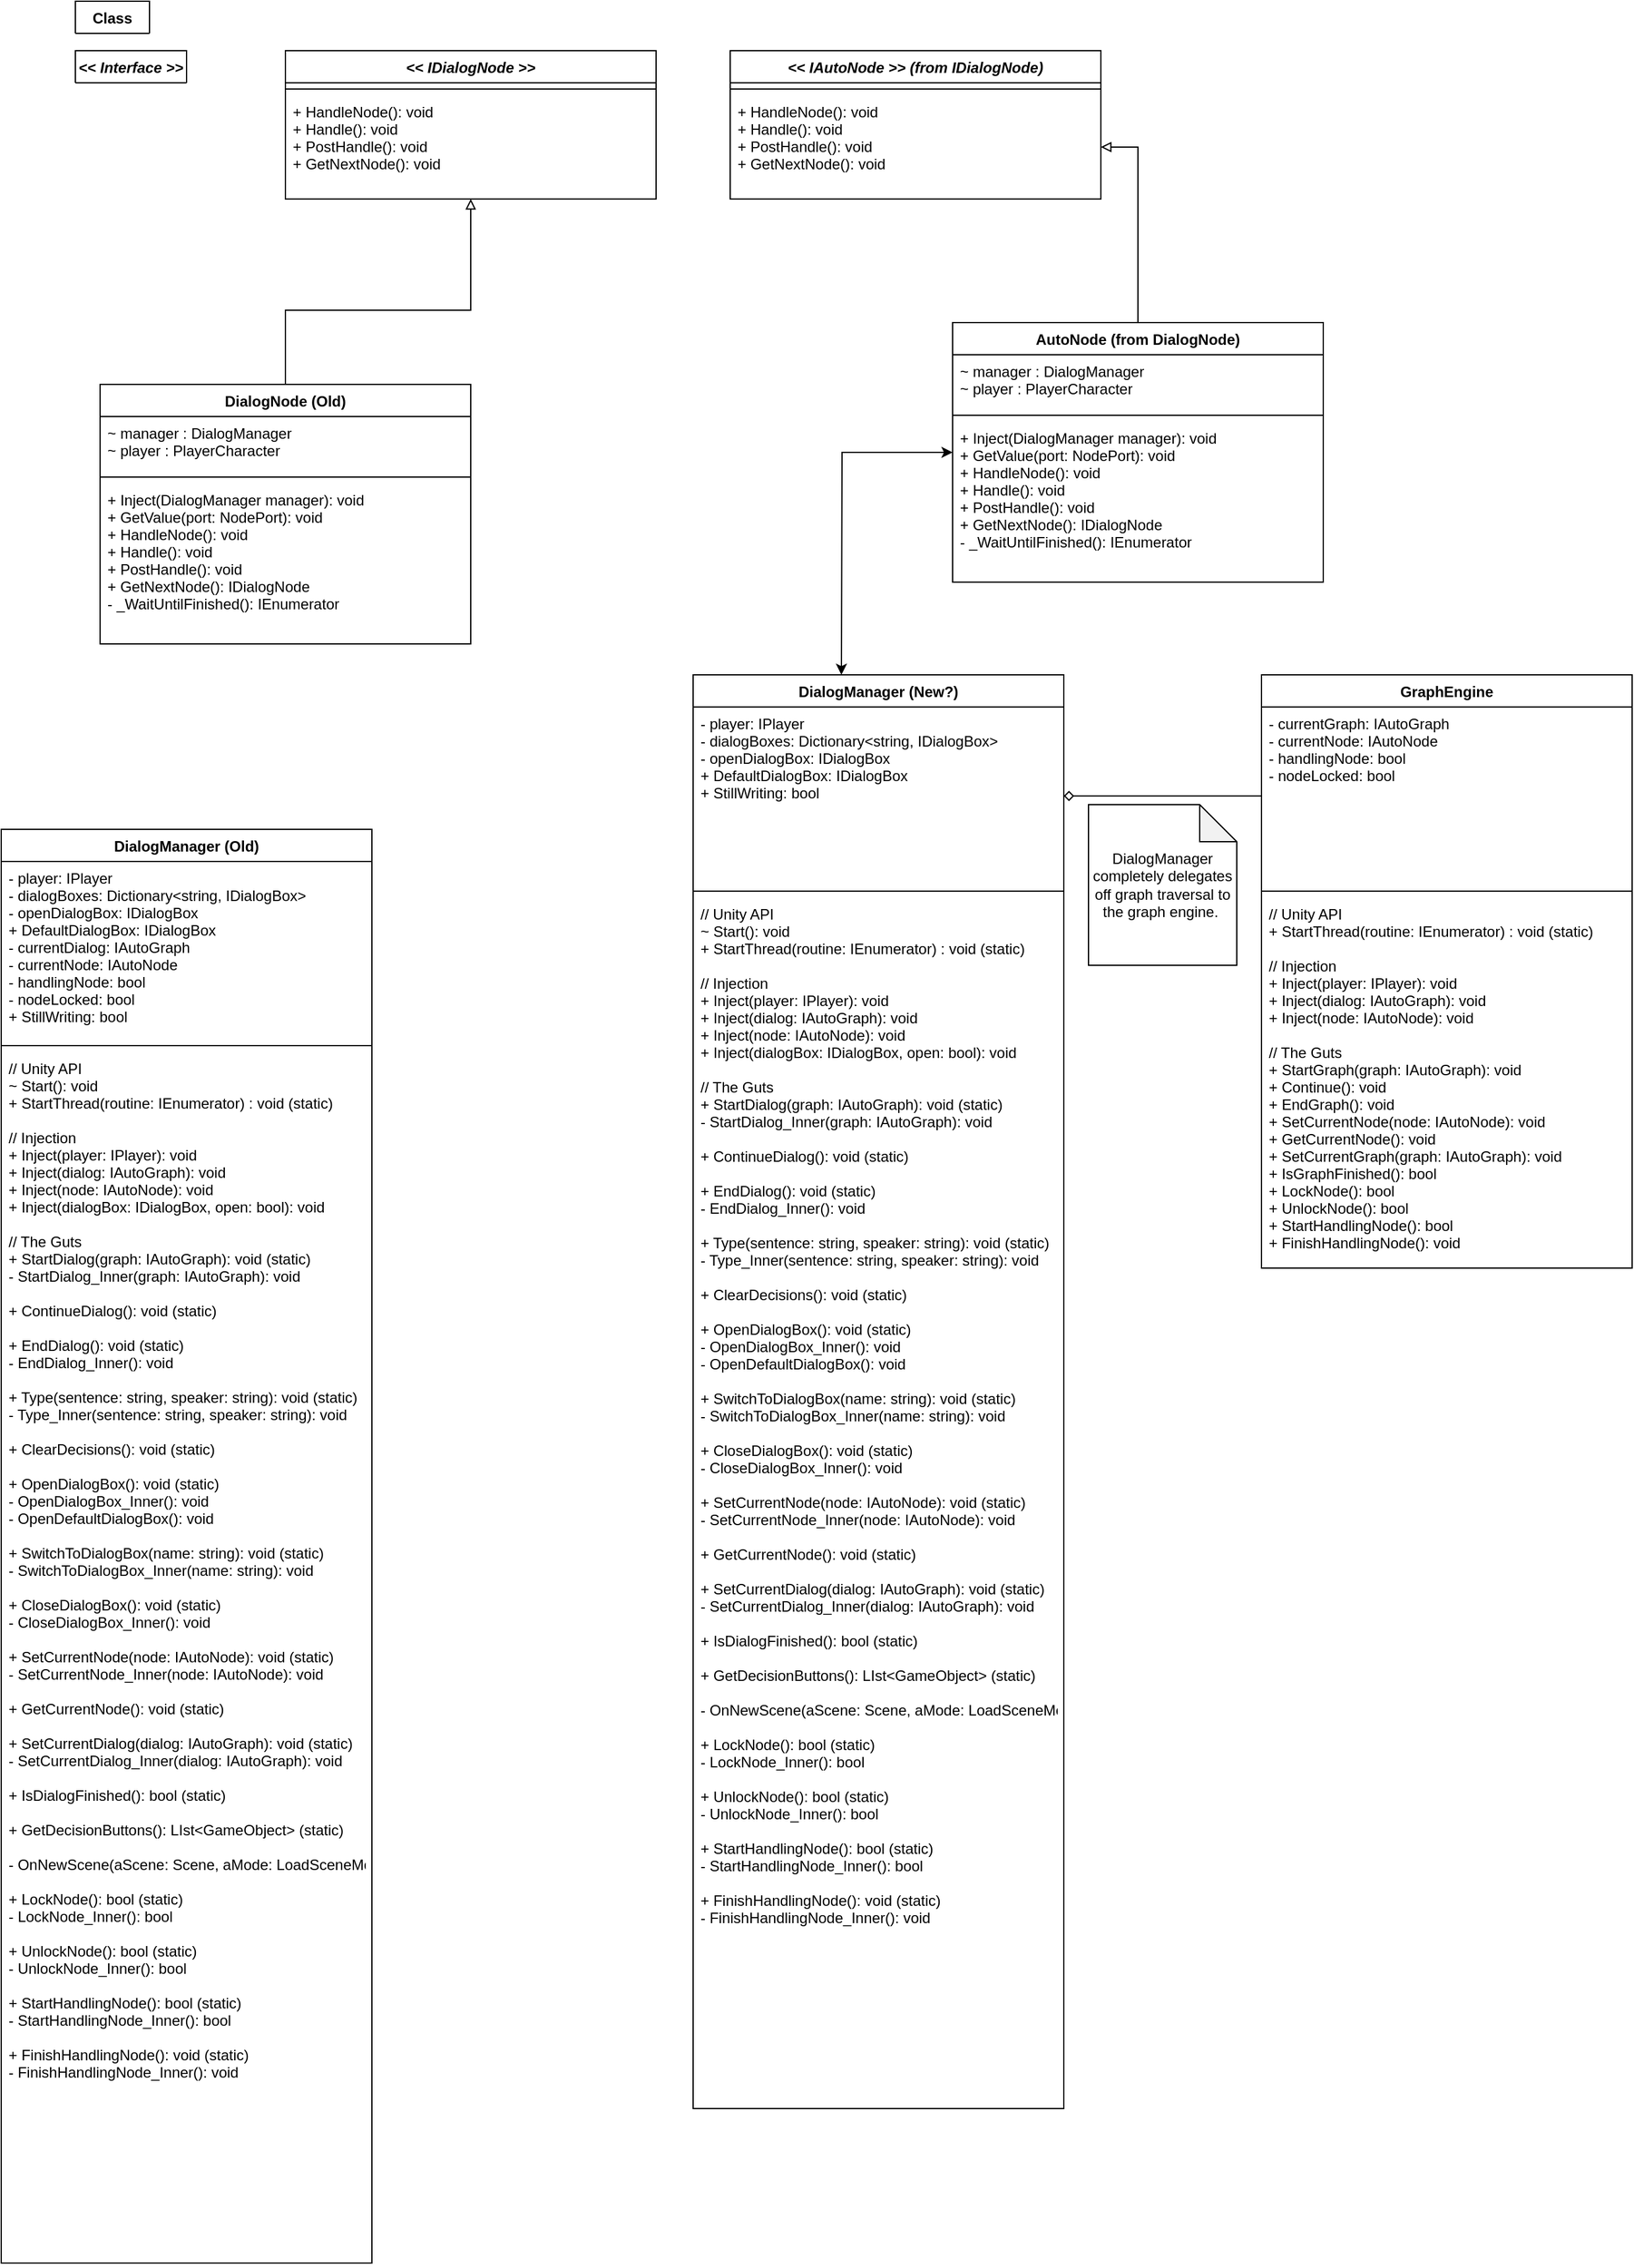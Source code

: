 <mxfile version="13.8.1" type="github"><diagram id="C5RBs43oDa-KdzZeNtuy" name="Page-1"><mxGraphModel dx="1487" dy="1006" grid="1" gridSize="10" guides="1" tooltips="1" connect="1" arrows="1" fold="1" page="1" pageScale="1" pageWidth="827" pageHeight="1169" math="0" shadow="0"><root><mxCell id="WIyWlLk6GJQsqaUBKTNV-0"/><mxCell id="WIyWlLk6GJQsqaUBKTNV-1" parent="WIyWlLk6GJQsqaUBKTNV-0"/><mxCell id="9679V-P3v1M1apa31lQr-4" value="Class" style="swimlane;fontStyle=1;align=center;verticalAlign=top;childLayout=stackLayout;horizontal=1;startSize=26;horizontalStack=0;resizeParent=1;resizeParentMax=0;resizeLast=0;collapsible=1;marginBottom=0;" parent="WIyWlLk6GJQsqaUBKTNV-1" vertex="1" collapsed="1"><mxGeometry x="40" y="40" width="60" height="26" as="geometry"><mxRectangle x="70" y="300" width="300" height="240" as="alternateBounds"/></mxGeometry></mxCell><mxCell id="9679V-P3v1M1apa31lQr-5" value="- var : Type" style="text;strokeColor=none;fillColor=none;align=left;verticalAlign=top;spacingLeft=4;spacingRight=4;overflow=hidden;rotatable=0;points=[[0,0.5],[1,0.5]];portConstraint=eastwest;" parent="9679V-P3v1M1apa31lQr-4" vertex="1"><mxGeometry y="26" width="60" height="104" as="geometry"/></mxCell><mxCell id="9679V-P3v1M1apa31lQr-6" value="" style="line;strokeWidth=1;fillColor=none;align=left;verticalAlign=middle;spacingTop=-1;spacingLeft=3;spacingRight=3;rotatable=0;labelPosition=right;points=[];portConstraint=eastwest;" parent="9679V-P3v1M1apa31lQr-4" vertex="1"><mxGeometry y="130" width="60" height="10" as="geometry"/></mxCell><mxCell id="9679V-P3v1M1apa31lQr-7" value="- method(arg: Type): Type" style="text;strokeColor=none;fillColor=none;align=left;verticalAlign=top;spacingLeft=4;spacingRight=4;overflow=hidden;rotatable=0;points=[[0,0.5],[1,0.5]];portConstraint=eastwest;" parent="9679V-P3v1M1apa31lQr-4" vertex="1"><mxGeometry y="140" width="60" height="100" as="geometry"/></mxCell><mxCell id="9679V-P3v1M1apa31lQr-8" value="&lt;&lt; Interface &gt;&gt;" style="swimlane;fontStyle=3;align=center;verticalAlign=top;childLayout=stackLayout;horizontal=1;startSize=26;horizontalStack=0;resizeParent=1;resizeParentMax=0;resizeLast=0;collapsible=1;marginBottom=0;" parent="WIyWlLk6GJQsqaUBKTNV-1" vertex="1" collapsed="1"><mxGeometry x="40" y="80" width="90" height="26" as="geometry"><mxRectangle x="10" y="60" width="300" height="240" as="alternateBounds"/></mxGeometry></mxCell><mxCell id="9679V-P3v1M1apa31lQr-9" value="+ var : Type" style="text;strokeColor=none;fillColor=none;align=left;verticalAlign=top;spacingLeft=4;spacingRight=4;overflow=hidden;rotatable=0;points=[[0,0.5],[1,0.5]];portConstraint=eastwest;" parent="9679V-P3v1M1apa31lQr-8" vertex="1"><mxGeometry y="26" width="90" height="104" as="geometry"/></mxCell><mxCell id="9679V-P3v1M1apa31lQr-10" value="" style="line;strokeWidth=1;fillColor=none;align=left;verticalAlign=middle;spacingTop=-1;spacingLeft=3;spacingRight=3;rotatable=0;labelPosition=right;points=[];portConstraint=eastwest;" parent="9679V-P3v1M1apa31lQr-8" vertex="1"><mxGeometry y="130" width="90" height="10" as="geometry"/></mxCell><mxCell id="9679V-P3v1M1apa31lQr-11" value="+ method(arg: Type): Type" style="text;strokeColor=none;fillColor=none;align=left;verticalAlign=top;spacingLeft=4;spacingRight=4;overflow=hidden;rotatable=0;points=[[0,0.5],[1,0.5]];portConstraint=eastwest;" parent="9679V-P3v1M1apa31lQr-8" vertex="1"><mxGeometry y="140" width="90" height="100" as="geometry"/></mxCell><mxCell id="9679V-P3v1M1apa31lQr-12" value="&lt;&lt; IDialogNode &gt;&gt;" style="swimlane;fontStyle=3;align=center;verticalAlign=top;childLayout=stackLayout;horizontal=1;startSize=26;horizontalStack=0;resizeParent=1;resizeParentMax=0;resizeLast=0;collapsible=1;marginBottom=0;" parent="WIyWlLk6GJQsqaUBKTNV-1" vertex="1"><mxGeometry x="210" y="80" width="300" height="120" as="geometry"><mxRectangle x="210" y="70" width="90" height="26" as="alternateBounds"/></mxGeometry></mxCell><mxCell id="9679V-P3v1M1apa31lQr-14" value="" style="line;strokeWidth=1;fillColor=none;align=left;verticalAlign=middle;spacingTop=-1;spacingLeft=3;spacingRight=3;rotatable=0;labelPosition=right;points=[];portConstraint=eastwest;" parent="9679V-P3v1M1apa31lQr-12" vertex="1"><mxGeometry y="26" width="300" height="10" as="geometry"/></mxCell><mxCell id="9679V-P3v1M1apa31lQr-15" value="+ HandleNode(): void&#10;+ Handle(): void&#10;+ PostHandle(): void&#10;+ GetNextNode(): void" style="text;strokeColor=none;fillColor=none;align=left;verticalAlign=top;spacingLeft=4;spacingRight=4;overflow=hidden;rotatable=0;points=[[0,0.5],[1,0.5]];portConstraint=eastwest;" parent="9679V-P3v1M1apa31lQr-12" vertex="1"><mxGeometry y="36" width="300" height="84" as="geometry"/></mxCell><mxCell id="9679V-P3v1M1apa31lQr-16" style="edgeStyle=orthogonalEdgeStyle;rounded=0;orthogonalLoop=1;jettySize=auto;html=1;endArrow=block;endFill=0;" parent="WIyWlLk6GJQsqaUBKTNV-1" source="9679V-P3v1M1apa31lQr-0" target="9679V-P3v1M1apa31lQr-15" edge="1"><mxGeometry relative="1" as="geometry"><mxPoint x="360" y="206" as="targetPoint"/><Array as="points"><mxPoint x="210" y="290"/><mxPoint x="360" y="290"/></Array></mxGeometry></mxCell><mxCell id="9679V-P3v1M1apa31lQr-0" value="DialogNode (Old)" style="swimlane;fontStyle=1;align=center;verticalAlign=top;childLayout=stackLayout;horizontal=1;startSize=26;horizontalStack=0;resizeParent=1;resizeParentMax=0;resizeLast=0;collapsible=1;marginBottom=0;" parent="WIyWlLk6GJQsqaUBKTNV-1" vertex="1"><mxGeometry x="60" y="350" width="300" height="210" as="geometry"/></mxCell><mxCell id="9679V-P3v1M1apa31lQr-1" value="~ manager : DialogManager&#10;~ player : PlayerCharacter" style="text;strokeColor=none;fillColor=none;align=left;verticalAlign=top;spacingLeft=4;spacingRight=4;overflow=hidden;rotatable=0;points=[[0,0.5],[1,0.5]];portConstraint=eastwest;" parent="9679V-P3v1M1apa31lQr-0" vertex="1"><mxGeometry y="26" width="300" height="44" as="geometry"/></mxCell><mxCell id="9679V-P3v1M1apa31lQr-2" value="" style="line;strokeWidth=1;fillColor=none;align=left;verticalAlign=middle;spacingTop=-1;spacingLeft=3;spacingRight=3;rotatable=0;labelPosition=right;points=[];portConstraint=eastwest;" parent="9679V-P3v1M1apa31lQr-0" vertex="1"><mxGeometry y="70" width="300" height="10" as="geometry"/></mxCell><mxCell id="9679V-P3v1M1apa31lQr-3" value="+ Inject(DialogManager manager): void&#10;+ GetValue(port: NodePort): void&#10;+ HandleNode(): void&#10;+ Handle(): void&#10;+ PostHandle(): void&#10;+ GetNextNode(): IDialogNode&#10;- _WaitUntilFinished(): IEnumerator&#10;" style="text;strokeColor=none;fillColor=none;align=left;verticalAlign=top;spacingLeft=4;spacingRight=4;overflow=hidden;rotatable=0;points=[[0,0.5],[1,0.5]];portConstraint=eastwest;" parent="9679V-P3v1M1apa31lQr-0" vertex="1"><mxGeometry y="80" width="300" height="130" as="geometry"/></mxCell><mxCell id="9679V-P3v1M1apa31lQr-24" style="edgeStyle=orthogonalEdgeStyle;rounded=0;orthogonalLoop=1;jettySize=auto;html=1;endArrow=block;endFill=0;" parent="WIyWlLk6GJQsqaUBKTNV-1" source="9679V-P3v1M1apa31lQr-17" target="9679V-P3v1M1apa31lQr-23" edge="1"><mxGeometry relative="1" as="geometry"><mxPoint x="726" y="250" as="targetPoint"/><Array as="points"/></mxGeometry></mxCell><mxCell id="9679V-P3v1M1apa31lQr-21" value="&lt;&lt; IAutoNode &gt;&gt; (from IDialogNode)" style="swimlane;fontStyle=3;align=center;verticalAlign=top;childLayout=stackLayout;horizontal=1;startSize=26;horizontalStack=0;resizeParent=1;resizeParentMax=0;resizeLast=0;collapsible=1;marginBottom=0;" parent="WIyWlLk6GJQsqaUBKTNV-1" vertex="1"><mxGeometry x="570" y="80" width="300" height="120" as="geometry"><mxRectangle x="210" y="70" width="90" height="26" as="alternateBounds"/></mxGeometry></mxCell><mxCell id="9679V-P3v1M1apa31lQr-22" value="" style="line;strokeWidth=1;fillColor=none;align=left;verticalAlign=middle;spacingTop=-1;spacingLeft=3;spacingRight=3;rotatable=0;labelPosition=right;points=[];portConstraint=eastwest;" parent="9679V-P3v1M1apa31lQr-21" vertex="1"><mxGeometry y="26" width="300" height="10" as="geometry"/></mxCell><mxCell id="9679V-P3v1M1apa31lQr-23" value="+ HandleNode(): void&#10;+ Handle(): void&#10;+ PostHandle(): void&#10;+ GetNextNode(): void" style="text;strokeColor=none;fillColor=none;align=left;verticalAlign=top;spacingLeft=4;spacingRight=4;overflow=hidden;rotatable=0;points=[[0,0.5],[1,0.5]];portConstraint=eastwest;" parent="9679V-P3v1M1apa31lQr-21" vertex="1"><mxGeometry y="36" width="300" height="84" as="geometry"/></mxCell><mxCell id="9679V-P3v1M1apa31lQr-17" value="AutoNode (from DialogNode)" style="swimlane;fontStyle=1;align=center;verticalAlign=top;childLayout=stackLayout;horizontal=1;startSize=26;horizontalStack=0;resizeParent=1;resizeParentMax=0;resizeLast=0;collapsible=1;marginBottom=0;" parent="WIyWlLk6GJQsqaUBKTNV-1" vertex="1"><mxGeometry x="750" y="300" width="300" height="210" as="geometry"/></mxCell><mxCell id="9679V-P3v1M1apa31lQr-18" value="~ manager : DialogManager&#10;~ player : PlayerCharacter" style="text;strokeColor=none;fillColor=none;align=left;verticalAlign=top;spacingLeft=4;spacingRight=4;overflow=hidden;rotatable=0;points=[[0,0.5],[1,0.5]];portConstraint=eastwest;" parent="9679V-P3v1M1apa31lQr-17" vertex="1"><mxGeometry y="26" width="300" height="44" as="geometry"/></mxCell><mxCell id="9679V-P3v1M1apa31lQr-19" value="" style="line;strokeWidth=1;fillColor=none;align=left;verticalAlign=middle;spacingTop=-1;spacingLeft=3;spacingRight=3;rotatable=0;labelPosition=right;points=[];portConstraint=eastwest;" parent="9679V-P3v1M1apa31lQr-17" vertex="1"><mxGeometry y="70" width="300" height="10" as="geometry"/></mxCell><mxCell id="9679V-P3v1M1apa31lQr-20" value="+ Inject(DialogManager manager): void&#10;+ GetValue(port: NodePort): void&#10;+ HandleNode(): void&#10;+ Handle(): void&#10;+ PostHandle(): void&#10;+ GetNextNode(): IDialogNode&#10;- _WaitUntilFinished(): IEnumerator&#10;" style="text;strokeColor=none;fillColor=none;align=left;verticalAlign=top;spacingLeft=4;spacingRight=4;overflow=hidden;rotatable=0;points=[[0,0.5],[1,0.5]];portConstraint=eastwest;" parent="9679V-P3v1M1apa31lQr-17" vertex="1"><mxGeometry y="80" width="300" height="130" as="geometry"/></mxCell><mxCell id="vdQdz98tFEo2ULUAQeck-5" style="edgeStyle=orthogonalEdgeStyle;rounded=0;orthogonalLoop=1;jettySize=auto;html=1;entryX=0;entryY=0.75;entryDx=0;entryDy=0;entryPerimeter=0;startArrow=classic;startFill=1;endArrow=classic;endFill=1;exitX=0.75;exitY=0;exitDx=0;exitDy=0;" parent="WIyWlLk6GJQsqaUBKTNV-1" edge="1"><mxGeometry relative="1" as="geometry"><mxPoint x="735" y="585" as="sourcePoint"/><Array as="points"><mxPoint x="735" y="550"/><mxPoint x="1040" y="550"/><mxPoint x="1040" y="399"/></Array></mxGeometry></mxCell><mxCell id="vdQdz98tFEo2ULUAQeck-6" value="GraphEngine" style="swimlane;fontStyle=1;align=center;verticalAlign=top;childLayout=stackLayout;horizontal=1;startSize=26;horizontalStack=0;resizeParent=1;resizeParentMax=0;resizeLast=0;collapsible=1;marginBottom=0;" parent="WIyWlLk6GJQsqaUBKTNV-1" vertex="1"><mxGeometry x="1000" y="585" width="300" height="480" as="geometry"><mxRectangle x="510" y="585" width="60" height="26" as="alternateBounds"/></mxGeometry></mxCell><mxCell id="vdQdz98tFEo2ULUAQeck-7" value="- currentGraph: IAutoGraph&#10;- currentNode: IAutoNode&#10;- handlingNode: bool&#10;- nodeLocked: bool&#10;" style="text;strokeColor=none;fillColor=none;align=left;verticalAlign=top;spacingLeft=4;spacingRight=4;overflow=hidden;rotatable=0;points=[[0,0.5],[1,0.5]];portConstraint=eastwest;" parent="vdQdz98tFEo2ULUAQeck-6" vertex="1"><mxGeometry y="26" width="300" height="144" as="geometry"/></mxCell><mxCell id="vdQdz98tFEo2ULUAQeck-8" value="" style="line;strokeWidth=1;fillColor=none;align=left;verticalAlign=middle;spacingTop=-1;spacingLeft=3;spacingRight=3;rotatable=0;labelPosition=right;points=[];portConstraint=eastwest;" parent="vdQdz98tFEo2ULUAQeck-6" vertex="1"><mxGeometry y="170" width="300" height="10" as="geometry"/></mxCell><mxCell id="vdQdz98tFEo2ULUAQeck-9" value="// Unity API&#10;+ StartThread(routine: IEnumerator) : void (static)&#10;&#10;// Injection&#10;+ Inject(player: IPlayer): void&#10;+ Inject(dialog: IAutoGraph): void&#10;+ Inject(node: IAutoNode): void&#10;&#10;// The Guts&#10;+ StartGraph(graph: IAutoGraph): void &#10;+ Continue(): void &#10;+ EndGraph(): void &#10;+ SetCurrentNode(node: IAutoNode): void &#10;+ GetCurrentNode(): void &#10;+ SetCurrentGraph(graph: IAutoGraph): void &#10;+ IsGraphFinished(): bool&#10;+ LockNode(): bool&#10;+ UnlockNode(): bool&#10;+ StartHandlingNode(): bool&#10;+ FinishHandlingNode(): void&#10;" style="text;strokeColor=none;fillColor=none;align=left;verticalAlign=top;spacingLeft=4;spacingRight=4;overflow=hidden;rotatable=0;points=[[0,0.5],[1,0.5]];portConstraint=eastwest;" parent="vdQdz98tFEo2ULUAQeck-6" vertex="1"><mxGeometry y="180" width="300" height="300" as="geometry"/></mxCell><mxCell id="vdQdz98tFEo2ULUAQeck-10" value="DialogManager (Old)" style="swimlane;fontStyle=1;align=center;verticalAlign=top;childLayout=stackLayout;horizontal=1;startSize=26;horizontalStack=0;resizeParent=1;resizeParentMax=0;resizeLast=0;collapsible=1;marginBottom=0;" parent="WIyWlLk6GJQsqaUBKTNV-1" vertex="1"><mxGeometry x="-20" y="710" width="300" height="1160" as="geometry"><mxRectangle x="510" y="585" width="60" height="26" as="alternateBounds"/></mxGeometry></mxCell><mxCell id="vdQdz98tFEo2ULUAQeck-11" value="- player: IPlayer&#10;- dialogBoxes: Dictionary&lt;string, IDialogBox&gt;&#10;- openDialogBox: IDialogBox&#10;+ DefaultDialogBox: IDialogBox&#10;- currentDialog: IAutoGraph&#10;- currentNode: IAutoNode&#10;- handlingNode: bool&#10;- nodeLocked: bool&#10;+ StillWriting: bool&#10;" style="text;strokeColor=none;fillColor=none;align=left;verticalAlign=top;spacingLeft=4;spacingRight=4;overflow=hidden;rotatable=0;points=[[0,0.5],[1,0.5]];portConstraint=eastwest;" parent="vdQdz98tFEo2ULUAQeck-10" vertex="1"><mxGeometry y="26" width="300" height="144" as="geometry"/></mxCell><mxCell id="vdQdz98tFEo2ULUAQeck-12" value="" style="line;strokeWidth=1;fillColor=none;align=left;verticalAlign=middle;spacingTop=-1;spacingLeft=3;spacingRight=3;rotatable=0;labelPosition=right;points=[];portConstraint=eastwest;" parent="vdQdz98tFEo2ULUAQeck-10" vertex="1"><mxGeometry y="170" width="300" height="10" as="geometry"/></mxCell><mxCell id="vdQdz98tFEo2ULUAQeck-13" value="// Unity API&#10;~ Start(): void&#10;+ StartThread(routine: IEnumerator) : void (static)&#10;&#10;// Injection&#10;+ Inject(player: IPlayer): void&#10;+ Inject(dialog: IAutoGraph): void&#10;+ Inject(node: IAutoNode): void&#10;+ Inject(dialogBox: IDialogBox, open: bool): void&#10;&#10;// The Guts&#10;+ StartDialog(graph: IAutoGraph): void (static)&#10;- StartDialog_Inner(graph: IAutoGraph): void&#10;&#10;+ ContinueDialog(): void (static)&#10;&#10;+ EndDialog(): void (static)&#10;- EndDialog_Inner(): void&#10;&#10;+ Type(sentence: string, speaker: string): void (static)&#10;- Type_Inner(sentence: string, speaker: string): void&#10;&#10;+ ClearDecisions(): void (static)&#10;&#10;+ OpenDialogBox(): void (static)&#10;- OpenDialogBox_Inner(): void&#10;- OpenDefaultDialogBox(): void&#10;&#10;+ SwitchToDialogBox(name: string): void (static)&#10;- SwitchToDialogBox_Inner(name: string): void&#10;&#10;+ CloseDialogBox(): void (static)&#10;- CloseDialogBox_Inner(): void&#10;&#10;+ SetCurrentNode(node: IAutoNode): void (static)&#10;- SetCurrentNode_Inner(node: IAutoNode): void&#10;&#10;+ GetCurrentNode(): void (static)&#10;&#10;+ SetCurrentDialog(dialog: IAutoGraph): void (static)&#10;- SetCurrentDialog_Inner(dialog: IAutoGraph): void&#10;&#10;+ IsDialogFinished(): bool (static)&#10;&#10;+ GetDecisionButtons(): LIst&lt;GameObject&gt; (static)&#10;&#10;- OnNewScene(aScene: Scene, aMode: LoadSceneMode): void&#10;&#10;+ LockNode(): bool (static)&#10;- LockNode_Inner(): bool&#10;&#10;+ UnlockNode(): bool (static)&#10;- UnlockNode_Inner(): bool&#10;&#10;+ StartHandlingNode(): bool (static)&#10;- StartHandlingNode_Inner(): bool&#10;&#10;+ FinishHandlingNode(): void (static)&#10;- FinishHandlingNode_Inner(): void" style="text;strokeColor=none;fillColor=none;align=left;verticalAlign=top;spacingLeft=4;spacingRight=4;overflow=hidden;rotatable=0;points=[[0,0.5],[1,0.5]];portConstraint=eastwest;" parent="vdQdz98tFEo2ULUAQeck-10" vertex="1"><mxGeometry y="180" width="300" height="980" as="geometry"/></mxCell><mxCell id="vdQdz98tFEo2ULUAQeck-14" value="DialogManager (New?)" style="swimlane;fontStyle=1;align=center;verticalAlign=top;childLayout=stackLayout;horizontal=1;startSize=26;horizontalStack=0;resizeParent=1;resizeParentMax=0;resizeLast=0;collapsible=1;marginBottom=0;" parent="WIyWlLk6GJQsqaUBKTNV-1" vertex="1"><mxGeometry x="540" y="585" width="300" height="1160" as="geometry"><mxRectangle x="510" y="585" width="60" height="26" as="alternateBounds"/></mxGeometry></mxCell><mxCell id="vdQdz98tFEo2ULUAQeck-15" value="- player: IPlayer&#10;- dialogBoxes: Dictionary&lt;string, IDialogBox&gt;&#10;- openDialogBox: IDialogBox&#10;+ DefaultDialogBox: IDialogBox&#10;+ StillWriting: bool&#10;" style="text;strokeColor=none;fillColor=none;align=left;verticalAlign=top;spacingLeft=4;spacingRight=4;overflow=hidden;rotatable=0;points=[[0,0.5],[1,0.5]];portConstraint=eastwest;" parent="vdQdz98tFEo2ULUAQeck-14" vertex="1"><mxGeometry y="26" width="300" height="144" as="geometry"/></mxCell><mxCell id="vdQdz98tFEo2ULUAQeck-16" value="" style="line;strokeWidth=1;fillColor=none;align=left;verticalAlign=middle;spacingTop=-1;spacingLeft=3;spacingRight=3;rotatable=0;labelPosition=right;points=[];portConstraint=eastwest;" parent="vdQdz98tFEo2ULUAQeck-14" vertex="1"><mxGeometry y="170" width="300" height="10" as="geometry"/></mxCell><mxCell id="vdQdz98tFEo2ULUAQeck-17" value="// Unity API&#10;~ Start(): void&#10;+ StartThread(routine: IEnumerator) : void (static)&#10;&#10;// Injection&#10;+ Inject(player: IPlayer): void&#10;+ Inject(dialog: IAutoGraph): void&#10;+ Inject(node: IAutoNode): void&#10;+ Inject(dialogBox: IDialogBox, open: bool): void&#10;&#10;// The Guts&#10;+ StartDialog(graph: IAutoGraph): void (static)&#10;- StartDialog_Inner(graph: IAutoGraph): void&#10;&#10;+ ContinueDialog(): void (static)&#10;&#10;+ EndDialog(): void (static)&#10;- EndDialog_Inner(): void&#10;&#10;+ Type(sentence: string, speaker: string): void (static)&#10;- Type_Inner(sentence: string, speaker: string): void&#10;&#10;+ ClearDecisions(): void (static)&#10;&#10;+ OpenDialogBox(): void (static)&#10;- OpenDialogBox_Inner(): void&#10;- OpenDefaultDialogBox(): void&#10;&#10;+ SwitchToDialogBox(name: string): void (static)&#10;- SwitchToDialogBox_Inner(name: string): void&#10;&#10;+ CloseDialogBox(): void (static)&#10;- CloseDialogBox_Inner(): void&#10;&#10;+ SetCurrentNode(node: IAutoNode): void (static)&#10;- SetCurrentNode_Inner(node: IAutoNode): void&#10;&#10;+ GetCurrentNode(): void (static)&#10;&#10;+ SetCurrentDialog(dialog: IAutoGraph): void (static)&#10;- SetCurrentDialog_Inner(dialog: IAutoGraph): void&#10;&#10;+ IsDialogFinished(): bool (static)&#10;&#10;+ GetDecisionButtons(): LIst&lt;GameObject&gt; (static)&#10;&#10;- OnNewScene(aScene: Scene, aMode: LoadSceneMode): void&#10;&#10;+ LockNode(): bool (static)&#10;- LockNode_Inner(): bool&#10;&#10;+ UnlockNode(): bool (static)&#10;- UnlockNode_Inner(): bool&#10;&#10;+ StartHandlingNode(): bool (static)&#10;- StartHandlingNode_Inner(): bool&#10;&#10;+ FinishHandlingNode(): void (static)&#10;- FinishHandlingNode_Inner(): void" style="text;strokeColor=none;fillColor=none;align=left;verticalAlign=top;spacingLeft=4;spacingRight=4;overflow=hidden;rotatable=0;points=[[0,0.5],[1,0.5]];portConstraint=eastwest;" parent="vdQdz98tFEo2ULUAQeck-14" vertex="1"><mxGeometry y="180" width="300" height="980" as="geometry"/></mxCell><mxCell id="vdQdz98tFEo2ULUAQeck-18" style="edgeStyle=orthogonalEdgeStyle;rounded=0;orthogonalLoop=1;jettySize=auto;html=1;entryX=0;entryY=0.5;entryDx=0;entryDy=0;startArrow=diamond;startFill=0;endArrow=none;endFill=0;" parent="WIyWlLk6GJQsqaUBKTNV-1" source="vdQdz98tFEo2ULUAQeck-15" target="vdQdz98tFEo2ULUAQeck-7" edge="1"><mxGeometry relative="1" as="geometry"/></mxCell><mxCell id="vdQdz98tFEo2ULUAQeck-19" value="DialogManager completely delegates off graph traversal to the graph engine.&amp;nbsp;" style="shape=note;whiteSpace=wrap;html=1;backgroundOutline=1;darkOpacity=0.05;" parent="WIyWlLk6GJQsqaUBKTNV-1" vertex="1"><mxGeometry x="860" y="690" width="120" height="130" as="geometry"/></mxCell><mxCell id="vdQdz98tFEo2ULUAQeck-4" style="edgeStyle=orthogonalEdgeStyle;rounded=0;orthogonalLoop=1;jettySize=auto;html=1;entryX=0.5;entryY=0;entryDx=0;entryDy=0;startArrow=classic;startFill=1;endArrow=classic;endFill=1;" parent="WIyWlLk6GJQsqaUBKTNV-1" source="9679V-P3v1M1apa31lQr-17" edge="1"><mxGeometry relative="1" as="geometry"><mxPoint x="660" y="585" as="targetPoint"/></mxGeometry></mxCell></root></mxGraphModel></diagram></mxfile>